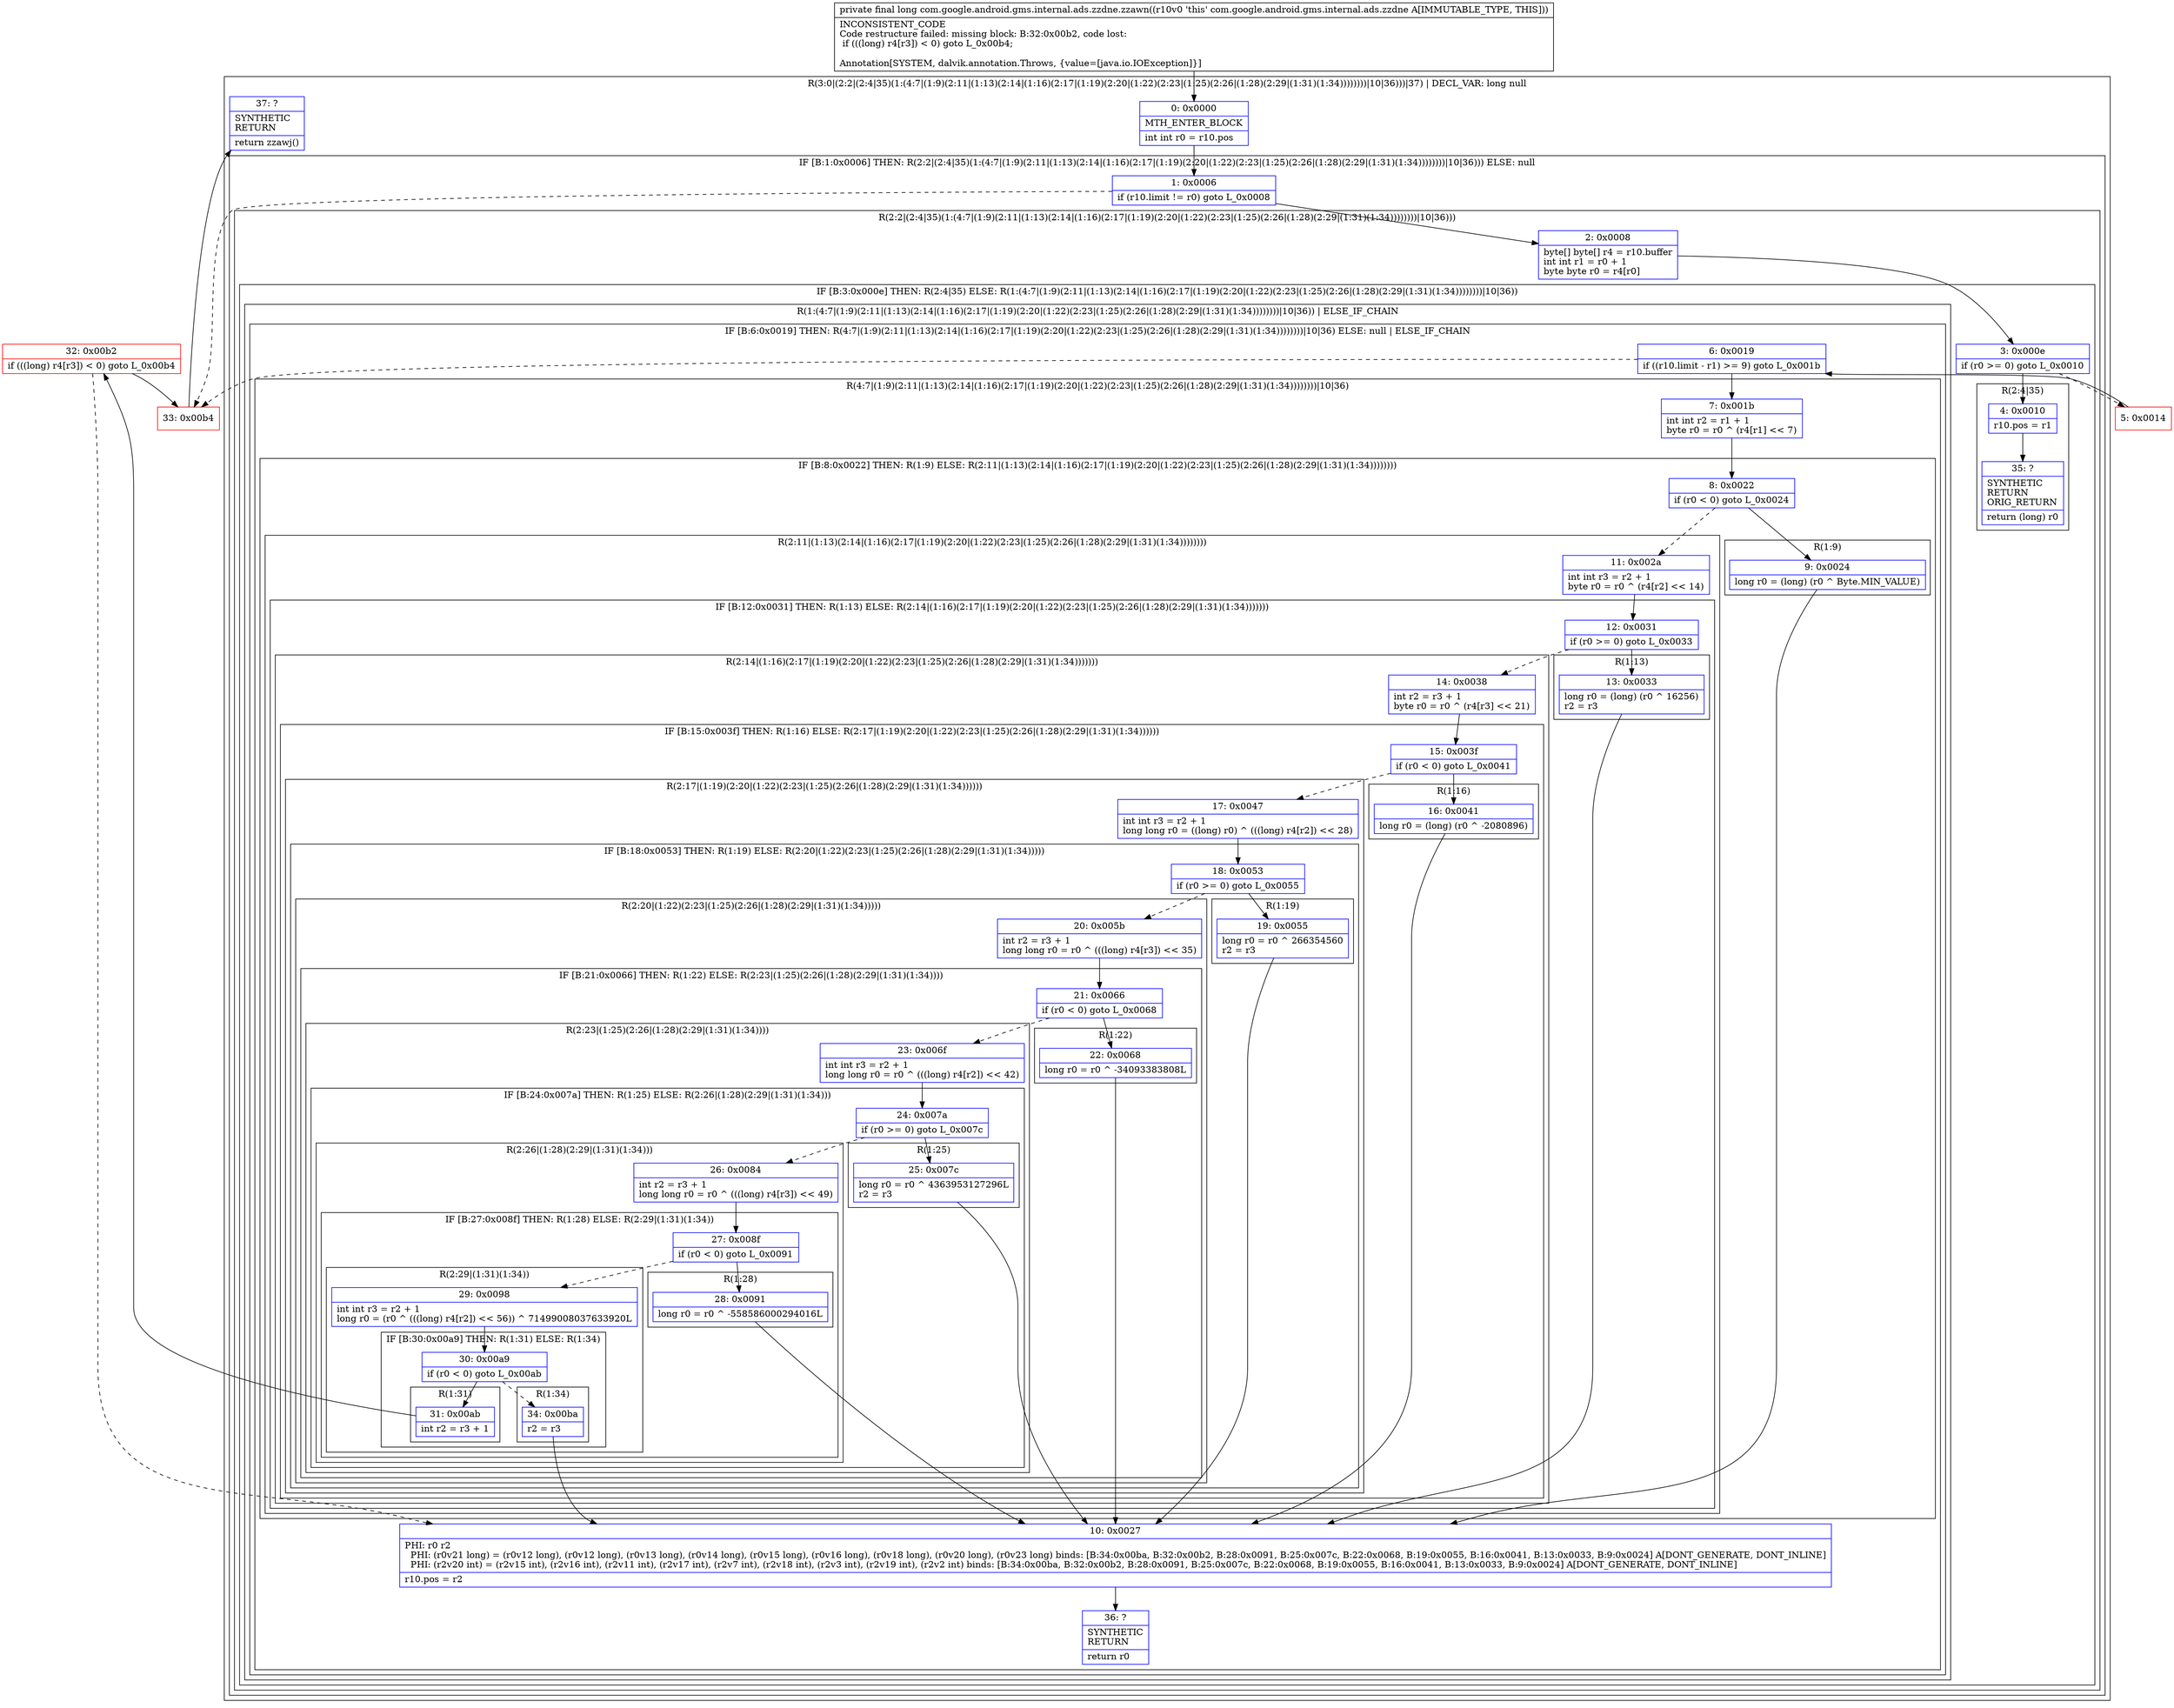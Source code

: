digraph "CFG forcom.google.android.gms.internal.ads.zzdne.zzawn()J" {
subgraph cluster_Region_1670710627 {
label = "R(3:0|(2:2|(2:4|35)(1:(4:7|(1:9)(2:11|(1:13)(2:14|(1:16)(2:17|(1:19)(2:20|(1:22)(2:23|(1:25)(2:26|(1:28)(2:29|(1:31)(1:34))))))))|10|36)))|37) | DECL_VAR: long null\l";
node [shape=record,color=blue];
Node_0 [shape=record,label="{0\:\ 0x0000|MTH_ENTER_BLOCK\l|int int r0 = r10.pos\l}"];
subgraph cluster_IfRegion_888933551 {
label = "IF [B:1:0x0006] THEN: R(2:2|(2:4|35)(1:(4:7|(1:9)(2:11|(1:13)(2:14|(1:16)(2:17|(1:19)(2:20|(1:22)(2:23|(1:25)(2:26|(1:28)(2:29|(1:31)(1:34))))))))|10|36))) ELSE: null";
node [shape=record,color=blue];
Node_1 [shape=record,label="{1\:\ 0x0006|if (r10.limit != r0) goto L_0x0008\l}"];
subgraph cluster_Region_1002670903 {
label = "R(2:2|(2:4|35)(1:(4:7|(1:9)(2:11|(1:13)(2:14|(1:16)(2:17|(1:19)(2:20|(1:22)(2:23|(1:25)(2:26|(1:28)(2:29|(1:31)(1:34))))))))|10|36)))";
node [shape=record,color=blue];
Node_2 [shape=record,label="{2\:\ 0x0008|byte[] byte[] r4 = r10.buffer\lint int r1 = r0 + 1\lbyte byte r0 = r4[r0]\l}"];
subgraph cluster_IfRegion_933162804 {
label = "IF [B:3:0x000e] THEN: R(2:4|35) ELSE: R(1:(4:7|(1:9)(2:11|(1:13)(2:14|(1:16)(2:17|(1:19)(2:20|(1:22)(2:23|(1:25)(2:26|(1:28)(2:29|(1:31)(1:34))))))))|10|36))";
node [shape=record,color=blue];
Node_3 [shape=record,label="{3\:\ 0x000e|if (r0 \>= 0) goto L_0x0010\l}"];
subgraph cluster_Region_113066885 {
label = "R(2:4|35)";
node [shape=record,color=blue];
Node_4 [shape=record,label="{4\:\ 0x0010|r10.pos = r1\l}"];
Node_35 [shape=record,label="{35\:\ ?|SYNTHETIC\lRETURN\lORIG_RETURN\l|return (long) r0\l}"];
}
subgraph cluster_Region_666822930 {
label = "R(1:(4:7|(1:9)(2:11|(1:13)(2:14|(1:16)(2:17|(1:19)(2:20|(1:22)(2:23|(1:25)(2:26|(1:28)(2:29|(1:31)(1:34))))))))|10|36)) | ELSE_IF_CHAIN\l";
node [shape=record,color=blue];
subgraph cluster_IfRegion_1125044758 {
label = "IF [B:6:0x0019] THEN: R(4:7|(1:9)(2:11|(1:13)(2:14|(1:16)(2:17|(1:19)(2:20|(1:22)(2:23|(1:25)(2:26|(1:28)(2:29|(1:31)(1:34))))))))|10|36) ELSE: null | ELSE_IF_CHAIN\l";
node [shape=record,color=blue];
Node_6 [shape=record,label="{6\:\ 0x0019|if ((r10.limit \- r1) \>= 9) goto L_0x001b\l}"];
subgraph cluster_Region_1684419069 {
label = "R(4:7|(1:9)(2:11|(1:13)(2:14|(1:16)(2:17|(1:19)(2:20|(1:22)(2:23|(1:25)(2:26|(1:28)(2:29|(1:31)(1:34))))))))|10|36)";
node [shape=record,color=blue];
Node_7 [shape=record,label="{7\:\ 0x001b|int int r2 = r1 + 1\lbyte r0 = r0 ^ (r4[r1] \<\< 7)\l}"];
subgraph cluster_IfRegion_97238366 {
label = "IF [B:8:0x0022] THEN: R(1:9) ELSE: R(2:11|(1:13)(2:14|(1:16)(2:17|(1:19)(2:20|(1:22)(2:23|(1:25)(2:26|(1:28)(2:29|(1:31)(1:34))))))))";
node [shape=record,color=blue];
Node_8 [shape=record,label="{8\:\ 0x0022|if (r0 \< 0) goto L_0x0024\l}"];
subgraph cluster_Region_328198372 {
label = "R(1:9)";
node [shape=record,color=blue];
Node_9 [shape=record,label="{9\:\ 0x0024|long r0 = (long) (r0 ^ Byte.MIN_VALUE)\l}"];
}
subgraph cluster_Region_789814799 {
label = "R(2:11|(1:13)(2:14|(1:16)(2:17|(1:19)(2:20|(1:22)(2:23|(1:25)(2:26|(1:28)(2:29|(1:31)(1:34))))))))";
node [shape=record,color=blue];
Node_11 [shape=record,label="{11\:\ 0x002a|int int r3 = r2 + 1\lbyte r0 = r0 ^ (r4[r2] \<\< 14)\l}"];
subgraph cluster_IfRegion_2014645264 {
label = "IF [B:12:0x0031] THEN: R(1:13) ELSE: R(2:14|(1:16)(2:17|(1:19)(2:20|(1:22)(2:23|(1:25)(2:26|(1:28)(2:29|(1:31)(1:34)))))))";
node [shape=record,color=blue];
Node_12 [shape=record,label="{12\:\ 0x0031|if (r0 \>= 0) goto L_0x0033\l}"];
subgraph cluster_Region_2036322120 {
label = "R(1:13)";
node [shape=record,color=blue];
Node_13 [shape=record,label="{13\:\ 0x0033|long r0 = (long) (r0 ^ 16256)\lr2 = r3\l}"];
}
subgraph cluster_Region_2078172726 {
label = "R(2:14|(1:16)(2:17|(1:19)(2:20|(1:22)(2:23|(1:25)(2:26|(1:28)(2:29|(1:31)(1:34)))))))";
node [shape=record,color=blue];
Node_14 [shape=record,label="{14\:\ 0x0038|int r2 = r3 + 1\lbyte r0 = r0 ^ (r4[r3] \<\< 21)\l}"];
subgraph cluster_IfRegion_2134354389 {
label = "IF [B:15:0x003f] THEN: R(1:16) ELSE: R(2:17|(1:19)(2:20|(1:22)(2:23|(1:25)(2:26|(1:28)(2:29|(1:31)(1:34))))))";
node [shape=record,color=blue];
Node_15 [shape=record,label="{15\:\ 0x003f|if (r0 \< 0) goto L_0x0041\l}"];
subgraph cluster_Region_659474976 {
label = "R(1:16)";
node [shape=record,color=blue];
Node_16 [shape=record,label="{16\:\ 0x0041|long r0 = (long) (r0 ^ \-2080896)\l}"];
}
subgraph cluster_Region_1558433865 {
label = "R(2:17|(1:19)(2:20|(1:22)(2:23|(1:25)(2:26|(1:28)(2:29|(1:31)(1:34))))))";
node [shape=record,color=blue];
Node_17 [shape=record,label="{17\:\ 0x0047|int int r3 = r2 + 1\llong long r0 = ((long) r0) ^ (((long) r4[r2]) \<\< 28)\l}"];
subgraph cluster_IfRegion_1273679589 {
label = "IF [B:18:0x0053] THEN: R(1:19) ELSE: R(2:20|(1:22)(2:23|(1:25)(2:26|(1:28)(2:29|(1:31)(1:34)))))";
node [shape=record,color=blue];
Node_18 [shape=record,label="{18\:\ 0x0053|if (r0 \>= 0) goto L_0x0055\l}"];
subgraph cluster_Region_130910098 {
label = "R(1:19)";
node [shape=record,color=blue];
Node_19 [shape=record,label="{19\:\ 0x0055|long r0 = r0 ^ 266354560\lr2 = r3\l}"];
}
subgraph cluster_Region_157281265 {
label = "R(2:20|(1:22)(2:23|(1:25)(2:26|(1:28)(2:29|(1:31)(1:34)))))";
node [shape=record,color=blue];
Node_20 [shape=record,label="{20\:\ 0x005b|int r2 = r3 + 1\llong long r0 = r0 ^ (((long) r4[r3]) \<\< 35)\l}"];
subgraph cluster_IfRegion_458178052 {
label = "IF [B:21:0x0066] THEN: R(1:22) ELSE: R(2:23|(1:25)(2:26|(1:28)(2:29|(1:31)(1:34))))";
node [shape=record,color=blue];
Node_21 [shape=record,label="{21\:\ 0x0066|if (r0 \< 0) goto L_0x0068\l}"];
subgraph cluster_Region_1509184953 {
label = "R(1:22)";
node [shape=record,color=blue];
Node_22 [shape=record,label="{22\:\ 0x0068|long r0 = r0 ^ \-34093383808L\l}"];
}
subgraph cluster_Region_982511411 {
label = "R(2:23|(1:25)(2:26|(1:28)(2:29|(1:31)(1:34))))";
node [shape=record,color=blue];
Node_23 [shape=record,label="{23\:\ 0x006f|int int r3 = r2 + 1\llong long r0 = r0 ^ (((long) r4[r2]) \<\< 42)\l}"];
subgraph cluster_IfRegion_146443117 {
label = "IF [B:24:0x007a] THEN: R(1:25) ELSE: R(2:26|(1:28)(2:29|(1:31)(1:34)))";
node [shape=record,color=blue];
Node_24 [shape=record,label="{24\:\ 0x007a|if (r0 \>= 0) goto L_0x007c\l}"];
subgraph cluster_Region_1198139140 {
label = "R(1:25)";
node [shape=record,color=blue];
Node_25 [shape=record,label="{25\:\ 0x007c|long r0 = r0 ^ 4363953127296L\lr2 = r3\l}"];
}
subgraph cluster_Region_845730178 {
label = "R(2:26|(1:28)(2:29|(1:31)(1:34)))";
node [shape=record,color=blue];
Node_26 [shape=record,label="{26\:\ 0x0084|int r2 = r3 + 1\llong long r0 = r0 ^ (((long) r4[r3]) \<\< 49)\l}"];
subgraph cluster_IfRegion_356184441 {
label = "IF [B:27:0x008f] THEN: R(1:28) ELSE: R(2:29|(1:31)(1:34))";
node [shape=record,color=blue];
Node_27 [shape=record,label="{27\:\ 0x008f|if (r0 \< 0) goto L_0x0091\l}"];
subgraph cluster_Region_2003260100 {
label = "R(1:28)";
node [shape=record,color=blue];
Node_28 [shape=record,label="{28\:\ 0x0091|long r0 = r0 ^ \-558586000294016L\l}"];
}
subgraph cluster_Region_1883975198 {
label = "R(2:29|(1:31)(1:34))";
node [shape=record,color=blue];
Node_29 [shape=record,label="{29\:\ 0x0098|int int r3 = r2 + 1\llong r0 = (r0 ^ (((long) r4[r2]) \<\< 56)) ^ 71499008037633920L\l}"];
subgraph cluster_IfRegion_504253962 {
label = "IF [B:30:0x00a9] THEN: R(1:31) ELSE: R(1:34)";
node [shape=record,color=blue];
Node_30 [shape=record,label="{30\:\ 0x00a9|if (r0 \< 0) goto L_0x00ab\l}"];
subgraph cluster_Region_1916912952 {
label = "R(1:31)";
node [shape=record,color=blue];
Node_31 [shape=record,label="{31\:\ 0x00ab|int r2 = r3 + 1\l}"];
}
subgraph cluster_Region_512498695 {
label = "R(1:34)";
node [shape=record,color=blue];
Node_34 [shape=record,label="{34\:\ 0x00ba|r2 = r3\l}"];
}
}
}
}
}
}
}
}
}
}
}
}
}
}
}
}
Node_10 [shape=record,label="{10\:\ 0x0027|PHI: r0 r2 \l  PHI: (r0v21 long) = (r0v12 long), (r0v12 long), (r0v13 long), (r0v14 long), (r0v15 long), (r0v16 long), (r0v18 long), (r0v20 long), (r0v23 long) binds: [B:34:0x00ba, B:32:0x00b2, B:28:0x0091, B:25:0x007c, B:22:0x0068, B:19:0x0055, B:16:0x0041, B:13:0x0033, B:9:0x0024] A[DONT_GENERATE, DONT_INLINE]\l  PHI: (r2v20 int) = (r2v15 int), (r2v16 int), (r2v11 int), (r2v17 int), (r2v7 int), (r2v18 int), (r2v3 int), (r2v19 int), (r2v2 int) binds: [B:34:0x00ba, B:32:0x00b2, B:28:0x0091, B:25:0x007c, B:22:0x0068, B:19:0x0055, B:16:0x0041, B:13:0x0033, B:9:0x0024] A[DONT_GENERATE, DONT_INLINE]\l|r10.pos = r2\l}"];
Node_36 [shape=record,label="{36\:\ ?|SYNTHETIC\lRETURN\l|return r0\l}"];
}
}
}
}
}
}
Node_37 [shape=record,label="{37\:\ ?|SYNTHETIC\lRETURN\l|return zzawj()\l}"];
}
Node_5 [shape=record,color=red,label="{5\:\ 0x0014}"];
Node_32 [shape=record,color=red,label="{32\:\ 0x00b2|if (((long) r4[r3]) \< 0) goto L_0x00b4\l}"];
Node_33 [shape=record,color=red,label="{33\:\ 0x00b4}"];
MethodNode[shape=record,label="{private final long com.google.android.gms.internal.ads.zzdne.zzawn((r10v0 'this' com.google.android.gms.internal.ads.zzdne A[IMMUTABLE_TYPE, THIS]))  | INCONSISTENT_CODE\lCode restructure failed: missing block: B:32:0x00b2, code lost:\l    if (((long) r4[r3]) \< 0) goto L_0x00b4;\l\lAnnotation[SYSTEM, dalvik.annotation.Throws, \{value=[java.io.IOException]\}]\l}"];
MethodNode -> Node_0;
Node_0 -> Node_1;
Node_1 -> Node_2;
Node_1 -> Node_33[style=dashed];
Node_2 -> Node_3;
Node_3 -> Node_4;
Node_3 -> Node_5[style=dashed];
Node_4 -> Node_35;
Node_6 -> Node_7;
Node_6 -> Node_33[style=dashed];
Node_7 -> Node_8;
Node_8 -> Node_9;
Node_8 -> Node_11[style=dashed];
Node_9 -> Node_10;
Node_11 -> Node_12;
Node_12 -> Node_13;
Node_12 -> Node_14[style=dashed];
Node_13 -> Node_10;
Node_14 -> Node_15;
Node_15 -> Node_16;
Node_15 -> Node_17[style=dashed];
Node_16 -> Node_10;
Node_17 -> Node_18;
Node_18 -> Node_19;
Node_18 -> Node_20[style=dashed];
Node_19 -> Node_10;
Node_20 -> Node_21;
Node_21 -> Node_22;
Node_21 -> Node_23[style=dashed];
Node_22 -> Node_10;
Node_23 -> Node_24;
Node_24 -> Node_25;
Node_24 -> Node_26[style=dashed];
Node_25 -> Node_10;
Node_26 -> Node_27;
Node_27 -> Node_28;
Node_27 -> Node_29[style=dashed];
Node_28 -> Node_10;
Node_29 -> Node_30;
Node_30 -> Node_31;
Node_30 -> Node_34[style=dashed];
Node_31 -> Node_32;
Node_34 -> Node_10;
Node_10 -> Node_36;
Node_5 -> Node_6;
Node_32 -> Node_10[style=dashed];
Node_32 -> Node_33;
Node_33 -> Node_37;
}


